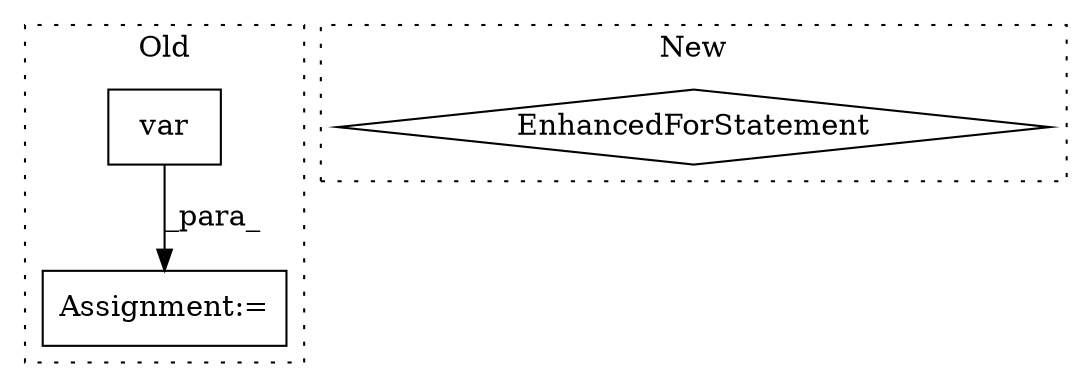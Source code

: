 digraph G {
subgraph cluster0 {
1 [label="var" a="32" s="14319,14348" l="4,1" shape="box"];
3 [label="Assignment:=" a="7" s="14312" l="1" shape="box"];
label = "Old";
style="dotted";
}
subgraph cluster1 {
2 [label="EnhancedForStatement" a="70" s="14243,14315" l="53,2" shape="diamond"];
label = "New";
style="dotted";
}
1 -> 3 [label="_para_"];
}